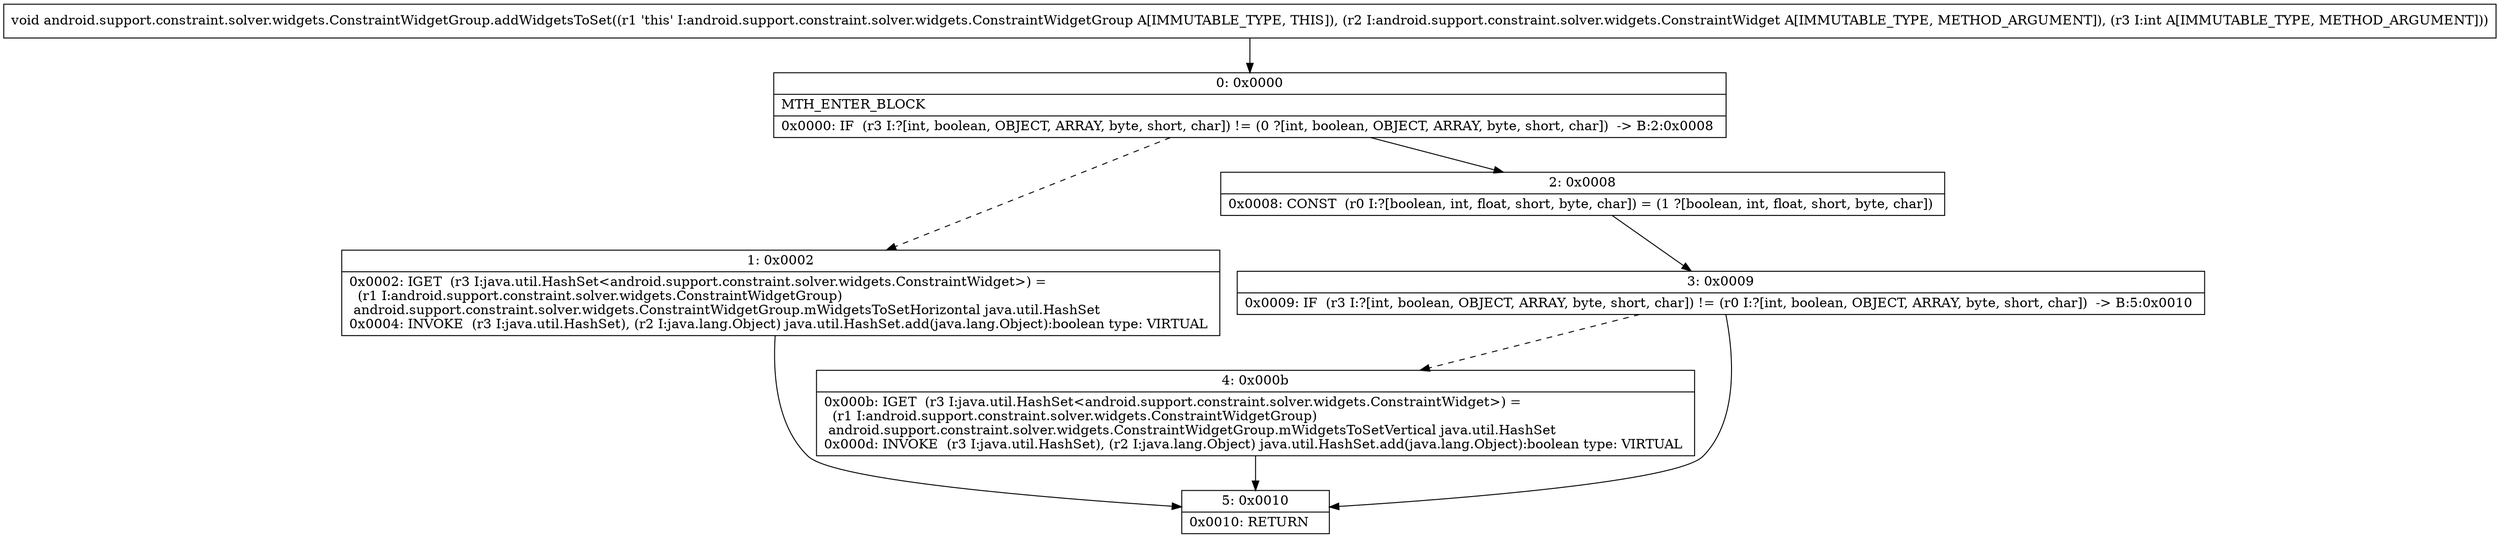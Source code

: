digraph "CFG forandroid.support.constraint.solver.widgets.ConstraintWidgetGroup.addWidgetsToSet(Landroid\/support\/constraint\/solver\/widgets\/ConstraintWidget;I)V" {
Node_0 [shape=record,label="{0\:\ 0x0000|MTH_ENTER_BLOCK\l|0x0000: IF  (r3 I:?[int, boolean, OBJECT, ARRAY, byte, short, char]) != (0 ?[int, boolean, OBJECT, ARRAY, byte, short, char])  \-\> B:2:0x0008 \l}"];
Node_1 [shape=record,label="{1\:\ 0x0002|0x0002: IGET  (r3 I:java.util.HashSet\<android.support.constraint.solver.widgets.ConstraintWidget\>) = \l  (r1 I:android.support.constraint.solver.widgets.ConstraintWidgetGroup)\l android.support.constraint.solver.widgets.ConstraintWidgetGroup.mWidgetsToSetHorizontal java.util.HashSet \l0x0004: INVOKE  (r3 I:java.util.HashSet), (r2 I:java.lang.Object) java.util.HashSet.add(java.lang.Object):boolean type: VIRTUAL \l}"];
Node_2 [shape=record,label="{2\:\ 0x0008|0x0008: CONST  (r0 I:?[boolean, int, float, short, byte, char]) = (1 ?[boolean, int, float, short, byte, char]) \l}"];
Node_3 [shape=record,label="{3\:\ 0x0009|0x0009: IF  (r3 I:?[int, boolean, OBJECT, ARRAY, byte, short, char]) != (r0 I:?[int, boolean, OBJECT, ARRAY, byte, short, char])  \-\> B:5:0x0010 \l}"];
Node_4 [shape=record,label="{4\:\ 0x000b|0x000b: IGET  (r3 I:java.util.HashSet\<android.support.constraint.solver.widgets.ConstraintWidget\>) = \l  (r1 I:android.support.constraint.solver.widgets.ConstraintWidgetGroup)\l android.support.constraint.solver.widgets.ConstraintWidgetGroup.mWidgetsToSetVertical java.util.HashSet \l0x000d: INVOKE  (r3 I:java.util.HashSet), (r2 I:java.lang.Object) java.util.HashSet.add(java.lang.Object):boolean type: VIRTUAL \l}"];
Node_5 [shape=record,label="{5\:\ 0x0010|0x0010: RETURN   \l}"];
MethodNode[shape=record,label="{void android.support.constraint.solver.widgets.ConstraintWidgetGroup.addWidgetsToSet((r1 'this' I:android.support.constraint.solver.widgets.ConstraintWidgetGroup A[IMMUTABLE_TYPE, THIS]), (r2 I:android.support.constraint.solver.widgets.ConstraintWidget A[IMMUTABLE_TYPE, METHOD_ARGUMENT]), (r3 I:int A[IMMUTABLE_TYPE, METHOD_ARGUMENT])) }"];
MethodNode -> Node_0;
Node_0 -> Node_1[style=dashed];
Node_0 -> Node_2;
Node_1 -> Node_5;
Node_2 -> Node_3;
Node_3 -> Node_4[style=dashed];
Node_3 -> Node_5;
Node_4 -> Node_5;
}

